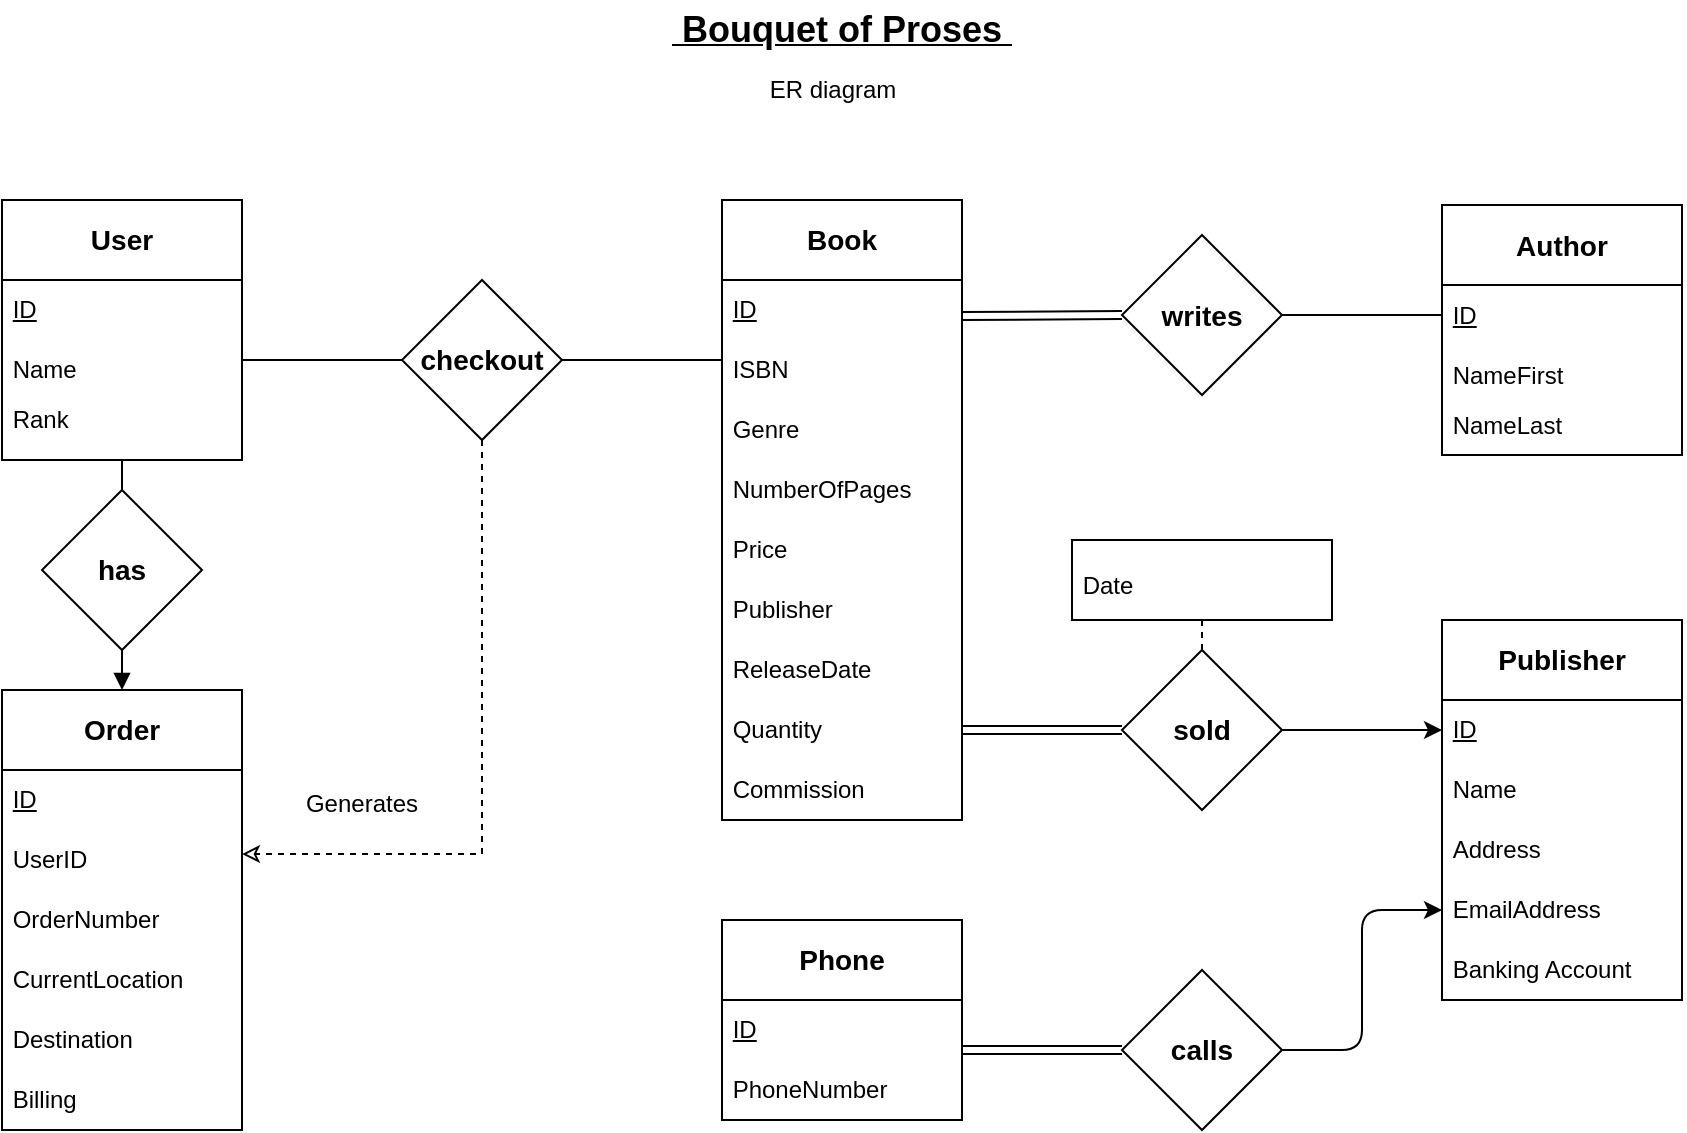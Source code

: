 <mxfile version="15.5.8" type="device"><diagram id="y00l355Wg6aueKRhfx0h" name="Page-1"><mxGraphModel dx="812" dy="593" grid="1" gridSize="10" guides="1" tooltips="1" connect="1" arrows="1" fold="1" page="1" pageScale="1" pageWidth="850" pageHeight="1100" math="0" shadow="0"><root><mxCell id="0"/><mxCell id="1" parent="0"/><mxCell id="-eGDzOuUCqbjrK850jfR-1" value="" style="rounded=0;whiteSpace=wrap;html=1;" parent="1" vertex="1"><mxGeometry x="360" y="120" width="120" height="310" as="geometry"/></mxCell><mxCell id="-eGDzOuUCqbjrK850jfR-2" value="&amp;nbsp;&lt;u&gt;ID&lt;/u&gt;" style="text;html=1;strokeColor=none;fillColor=none;align=left;verticalAlign=middle;whiteSpace=wrap;rounded=0;" parent="1" vertex="1"><mxGeometry x="360" y="160" width="120" height="30" as="geometry"/></mxCell><mxCell id="-eGDzOuUCqbjrK850jfR-3" value="&lt;b&gt;&lt;font style=&quot;font-size: 14px&quot;&gt;Book&lt;/font&gt;&lt;/b&gt;" style="text;html=1;strokeColor=none;fillColor=none;align=center;verticalAlign=middle;whiteSpace=wrap;rounded=0;" parent="1" vertex="1"><mxGeometry x="390" y="120" width="60" height="40" as="geometry"/></mxCell><mxCell id="-eGDzOuUCqbjrK850jfR-4" value="&amp;nbsp;ISBN" style="text;html=1;strokeColor=none;fillColor=none;align=left;verticalAlign=middle;whiteSpace=wrap;rounded=0;" parent="1" vertex="1"><mxGeometry x="360" y="190" width="120" height="30" as="geometry"/></mxCell><mxCell id="-eGDzOuUCqbjrK850jfR-5" value="&amp;nbsp;Price" style="text;html=1;strokeColor=none;fillColor=none;align=left;verticalAlign=middle;whiteSpace=wrap;rounded=0;" parent="1" vertex="1"><mxGeometry x="360" y="280" width="120" height="30" as="geometry"/></mxCell><mxCell id="-eGDzOuUCqbjrK850jfR-6" value="&amp;nbsp;Publisher" style="text;html=1;strokeColor=none;fillColor=none;align=left;verticalAlign=middle;whiteSpace=wrap;rounded=0;" parent="1" vertex="1"><mxGeometry x="360" y="310" width="120" height="30" as="geometry"/></mxCell><mxCell id="-eGDzOuUCqbjrK850jfR-7" value="&amp;nbsp;NumberOfPages" style="text;html=1;strokeColor=none;fillColor=none;align=left;verticalAlign=middle;whiteSpace=wrap;rounded=0;" parent="1" vertex="1"><mxGeometry x="360" y="250" width="120" height="30" as="geometry"/></mxCell><mxCell id="-eGDzOuUCqbjrK850jfR-8" value="&amp;nbsp;Genre" style="text;html=1;strokeColor=none;fillColor=none;align=left;verticalAlign=middle;whiteSpace=wrap;rounded=0;" parent="1" vertex="1"><mxGeometry x="360" y="220" width="120" height="30" as="geometry"/></mxCell><mxCell id="-eGDzOuUCqbjrK850jfR-9" value="&amp;nbsp;ReleaseDate" style="text;html=1;strokeColor=none;fillColor=none;align=left;verticalAlign=middle;whiteSpace=wrap;rounded=0;" parent="1" vertex="1"><mxGeometry x="360" y="340" width="120" height="30" as="geometry"/></mxCell><mxCell id="-eGDzOuUCqbjrK850jfR-10" value="&amp;nbsp;Quantity" style="text;html=1;strokeColor=none;fillColor=none;align=left;verticalAlign=middle;whiteSpace=wrap;rounded=0;" parent="1" vertex="1"><mxGeometry x="360" y="370" width="120" height="30" as="geometry"/></mxCell><mxCell id="-eGDzOuUCqbjrK850jfR-11" value="&amp;nbsp;Commission" style="text;html=1;strokeColor=none;fillColor=none;align=left;verticalAlign=middle;whiteSpace=wrap;rounded=0;" parent="1" vertex="1"><mxGeometry x="360" y="400" width="120" height="30" as="geometry"/></mxCell><mxCell id="-eGDzOuUCqbjrK850jfR-13" value="" style="endArrow=none;html=1;rounded=0;fontSize=14;exitX=0;exitY=0;exitDx=0;exitDy=0;entryX=1;entryY=0;entryDx=0;entryDy=0;" parent="1" source="-eGDzOuUCqbjrK850jfR-2" target="-eGDzOuUCqbjrK850jfR-2" edge="1"><mxGeometry width="50" height="50" relative="1" as="geometry"><mxPoint x="540" y="360" as="sourcePoint"/><mxPoint x="590" y="310" as="targetPoint"/></mxGeometry></mxCell><mxCell id="-eGDzOuUCqbjrK850jfR-14" value="" style="rounded=0;whiteSpace=wrap;html=1;" parent="1" vertex="1"><mxGeometry x="720" y="122.5" width="120" height="125" as="geometry"/></mxCell><mxCell id="-eGDzOuUCqbjrK850jfR-15" value="&amp;nbsp;&lt;u&gt;ID&lt;/u&gt;" style="text;html=1;strokeColor=none;fillColor=none;align=left;verticalAlign=middle;whiteSpace=wrap;rounded=0;" parent="1" vertex="1"><mxGeometry x="720" y="162.5" width="120" height="30" as="geometry"/></mxCell><mxCell id="-eGDzOuUCqbjrK850jfR-16" value="&lt;span style=&quot;font-size: 14px&quot;&gt;&lt;b&gt;Author&lt;/b&gt;&lt;/span&gt;" style="text;html=1;strokeColor=none;fillColor=none;align=center;verticalAlign=middle;whiteSpace=wrap;rounded=0;" parent="1" vertex="1"><mxGeometry x="750" y="122.5" width="60" height="40" as="geometry"/></mxCell><mxCell id="-eGDzOuUCqbjrK850jfR-19" value="&amp;nbsp;NameFirst" style="text;html=1;strokeColor=none;fillColor=none;align=left;verticalAlign=middle;whiteSpace=wrap;rounded=0;" parent="1" vertex="1"><mxGeometry x="720" y="192.5" width="120" height="30" as="geometry"/></mxCell><mxCell id="-eGDzOuUCqbjrK850jfR-25" value="" style="endArrow=none;html=1;rounded=0;fontSize=14;exitX=0;exitY=0;exitDx=0;exitDy=0;entryX=1;entryY=0;entryDx=0;entryDy=0;" parent="1" source="-eGDzOuUCqbjrK850jfR-15" target="-eGDzOuUCqbjrK850jfR-15" edge="1"><mxGeometry width="50" height="50" relative="1" as="geometry"><mxPoint x="900" y="362.5" as="sourcePoint"/><mxPoint x="950" y="312.5" as="targetPoint"/></mxGeometry></mxCell><mxCell id="-eGDzOuUCqbjrK850jfR-26" value="&lt;b&gt;writes&lt;/b&gt;" style="rhombus;whiteSpace=wrap;html=1;fontSize=14;align=center;" parent="1" vertex="1"><mxGeometry x="560" y="137.5" width="80" height="80" as="geometry"/></mxCell><mxCell id="-eGDzOuUCqbjrK850jfR-28" value="" style="endArrow=none;html=1;rounded=0;fontSize=14;exitX=0;exitY=0.5;exitDx=0;exitDy=0;startArrow=none;startFill=0;shape=link;" parent="1" source="-eGDzOuUCqbjrK850jfR-26" edge="1"><mxGeometry width="50" height="50" relative="1" as="geometry"><mxPoint x="610" y="360" as="sourcePoint"/><mxPoint x="480" y="178" as="targetPoint"/></mxGeometry></mxCell><mxCell id="-eGDzOuUCqbjrK850jfR-29" value="" style="rounded=0;whiteSpace=wrap;html=1;" parent="1" vertex="1"><mxGeometry x="720" y="330" width="120" height="190" as="geometry"/></mxCell><mxCell id="-eGDzOuUCqbjrK850jfR-30" value="&amp;nbsp;&lt;u&gt;ID&lt;/u&gt;" style="text;html=1;strokeColor=none;fillColor=none;align=left;verticalAlign=middle;whiteSpace=wrap;rounded=0;" parent="1" vertex="1"><mxGeometry x="720" y="370" width="120" height="30" as="geometry"/></mxCell><mxCell id="-eGDzOuUCqbjrK850jfR-31" value="&lt;span style=&quot;font-size: 14px&quot;&gt;&lt;b&gt;Publisher&lt;/b&gt;&lt;/span&gt;" style="text;html=1;strokeColor=none;fillColor=none;align=center;verticalAlign=middle;whiteSpace=wrap;rounded=0;" parent="1" vertex="1"><mxGeometry x="750" y="330" width="60" height="40" as="geometry"/></mxCell><mxCell id="-eGDzOuUCqbjrK850jfR-32" value="&amp;nbsp;Name" style="text;html=1;strokeColor=none;fillColor=none;align=left;verticalAlign=middle;whiteSpace=wrap;rounded=0;" parent="1" vertex="1"><mxGeometry x="720" y="400" width="120" height="30" as="geometry"/></mxCell><mxCell id="-eGDzOuUCqbjrK850jfR-33" value="&amp;nbsp;" style="text;html=1;strokeColor=none;fillColor=none;align=left;verticalAlign=middle;whiteSpace=wrap;rounded=0;" parent="1" vertex="1"><mxGeometry x="720" y="490" width="120" height="30" as="geometry"/></mxCell><mxCell id="-eGDzOuUCqbjrK850jfR-34" value="&amp;nbsp;Banking Account" style="text;html=1;strokeColor=none;fillColor=none;align=left;verticalAlign=middle;whiteSpace=wrap;rounded=0;" parent="1" vertex="1"><mxGeometry x="720" y="490" width="120" height="30" as="geometry"/></mxCell><mxCell id="-eGDzOuUCqbjrK850jfR-35" value="&amp;nbsp;EmailAddress" style="text;html=1;strokeColor=none;fillColor=none;align=left;verticalAlign=middle;whiteSpace=wrap;rounded=0;" parent="1" vertex="1"><mxGeometry x="720" y="460" width="120" height="30" as="geometry"/></mxCell><mxCell id="-eGDzOuUCqbjrK850jfR-36" value="&amp;nbsp;Address" style="text;html=1;strokeColor=none;fillColor=none;align=left;verticalAlign=middle;whiteSpace=wrap;rounded=0;" parent="1" vertex="1"><mxGeometry x="720" y="430" width="120" height="30" as="geometry"/></mxCell><mxCell id="-eGDzOuUCqbjrK850jfR-40" value="" style="endArrow=none;html=1;rounded=0;fontSize=14;exitX=0;exitY=0;exitDx=0;exitDy=0;entryX=1;entryY=0;entryDx=0;entryDy=0;" parent="1" source="-eGDzOuUCqbjrK850jfR-30" target="-eGDzOuUCqbjrK850jfR-30" edge="1"><mxGeometry width="50" height="50" relative="1" as="geometry"><mxPoint x="900" y="570" as="sourcePoint"/><mxPoint x="950" y="520" as="targetPoint"/></mxGeometry></mxCell><mxCell id="-eGDzOuUCqbjrK850jfR-42" value="&lt;b&gt;sold&lt;/b&gt;" style="rhombus;whiteSpace=wrap;html=1;fontSize=14;align=center;" parent="1" vertex="1"><mxGeometry x="560" y="345" width="80" height="80" as="geometry"/></mxCell><mxCell id="-eGDzOuUCqbjrK850jfR-43" value="" style="endArrow=classic;html=1;rounded=0;fontSize=14;exitX=1;exitY=0.5;exitDx=0;exitDy=0;entryX=0;entryY=0.5;entryDx=0;entryDy=0;endFill=1;" parent="1" source="-eGDzOuUCqbjrK850jfR-42" target="-eGDzOuUCqbjrK850jfR-30" edge="1"><mxGeometry width="50" height="50" relative="1" as="geometry"><mxPoint x="620" y="390" as="sourcePoint"/><mxPoint x="670" y="340" as="targetPoint"/></mxGeometry></mxCell><mxCell id="-eGDzOuUCqbjrK850jfR-44" value="" style="endArrow=none;html=1;rounded=0;fontSize=14;exitX=0;exitY=0.5;exitDx=0;exitDy=0;entryX=1;entryY=0.5;entryDx=0;entryDy=0;shape=link;" parent="1" source="-eGDzOuUCqbjrK850jfR-42" target="-eGDzOuUCqbjrK850jfR-10" edge="1"><mxGeometry width="50" height="50" relative="1" as="geometry"><mxPoint x="620" y="390" as="sourcePoint"/><mxPoint x="670" y="340" as="targetPoint"/></mxGeometry></mxCell><mxCell id="-eGDzOuUCqbjrK850jfR-45" value="" style="rounded=0;whiteSpace=wrap;html=1;fontSize=14;align=center;" parent="1" vertex="1"><mxGeometry x="535" y="290" width="130" height="40" as="geometry"/></mxCell><mxCell id="-eGDzOuUCqbjrK850jfR-46" value="&amp;nbsp;Date" style="text;html=1;strokeColor=none;fillColor=none;align=left;verticalAlign=middle;whiteSpace=wrap;rounded=0;" parent="1" vertex="1"><mxGeometry x="535" y="300" width="120" height="25" as="geometry"/></mxCell><mxCell id="-eGDzOuUCqbjrK850jfR-47" value="" style="endArrow=none;html=1;rounded=0;fontSize=14;exitX=0.5;exitY=0;exitDx=0;exitDy=0;entryX=0.5;entryY=1;entryDx=0;entryDy=0;dashed=1;" parent="1" source="-eGDzOuUCqbjrK850jfR-42" target="-eGDzOuUCqbjrK850jfR-45" edge="1"><mxGeometry width="50" height="50" relative="1" as="geometry"><mxPoint x="620" y="390" as="sourcePoint"/><mxPoint x="670" y="340" as="targetPoint"/></mxGeometry></mxCell><mxCell id="-eGDzOuUCqbjrK850jfR-50" value="" style="endArrow=none;html=1;rounded=0;fontSize=14;exitX=1;exitY=0.5;exitDx=0;exitDy=0;entryX=0;entryY=0.5;entryDx=0;entryDy=0;" parent="1" source="-eGDzOuUCqbjrK850jfR-26" target="-eGDzOuUCqbjrK850jfR-15" edge="1"><mxGeometry width="50" height="50" relative="1" as="geometry"><mxPoint x="620" y="290" as="sourcePoint"/><mxPoint x="670" y="240" as="targetPoint"/></mxGeometry></mxCell><mxCell id="-eGDzOuUCqbjrK850jfR-52" value="&lt;b&gt;&lt;font style=&quot;font-size: 18px&quot;&gt;&lt;u&gt;&amp;nbsp;Bouquet of Proses&amp;nbsp;&lt;/u&gt;&lt;/font&gt;&lt;/b&gt;" style="text;html=1;strokeColor=none;fillColor=none;align=center;verticalAlign=middle;whiteSpace=wrap;rounded=0;fontSize=14;" parent="1" vertex="1"><mxGeometry x="325" y="20" width="190" height="30" as="geometry"/></mxCell><mxCell id="-eGDzOuUCqbjrK850jfR-53" value="" style="rounded=0;whiteSpace=wrap;html=1;" parent="1" vertex="1"><mxGeometry y="120" width="120" height="130" as="geometry"/></mxCell><mxCell id="-eGDzOuUCqbjrK850jfR-54" value="&amp;nbsp;&lt;u&gt;ID&lt;/u&gt;" style="text;html=1;strokeColor=none;fillColor=none;align=left;verticalAlign=middle;whiteSpace=wrap;rounded=0;" parent="1" vertex="1"><mxGeometry y="160" width="120" height="30" as="geometry"/></mxCell><mxCell id="-eGDzOuUCqbjrK850jfR-55" value="&lt;span style=&quot;font-size: 14px&quot;&gt;&lt;b&gt;User&lt;/b&gt;&lt;/span&gt;" style="text;html=1;strokeColor=none;fillColor=none;align=center;verticalAlign=middle;whiteSpace=wrap;rounded=0;" parent="1" vertex="1"><mxGeometry x="30" y="120" width="60" height="40" as="geometry"/></mxCell><mxCell id="-eGDzOuUCqbjrK850jfR-56" value="&amp;nbsp;Name" style="text;html=1;strokeColor=none;fillColor=none;align=left;verticalAlign=middle;whiteSpace=wrap;rounded=0;" parent="1" vertex="1"><mxGeometry y="190" width="110" height="30" as="geometry"/></mxCell><mxCell id="-eGDzOuUCqbjrK850jfR-64" value="" style="endArrow=none;html=1;rounded=0;fontSize=14;exitX=0;exitY=0;exitDx=0;exitDy=0;entryX=1;entryY=0;entryDx=0;entryDy=0;" parent="1" source="-eGDzOuUCqbjrK850jfR-54" target="-eGDzOuUCqbjrK850jfR-54" edge="1"><mxGeometry width="50" height="50" relative="1" as="geometry"><mxPoint x="180" y="360" as="sourcePoint"/><mxPoint x="230" y="310" as="targetPoint"/></mxGeometry></mxCell><mxCell id="-eGDzOuUCqbjrK850jfR-65" value="&amp;nbsp;Rank" style="text;html=1;strokeColor=none;fillColor=none;align=left;verticalAlign=middle;whiteSpace=wrap;rounded=0;" parent="1" vertex="1"><mxGeometry y="220" width="120" height="20" as="geometry"/></mxCell><mxCell id="-eGDzOuUCqbjrK850jfR-72" value="" style="rounded=0;whiteSpace=wrap;html=1;" parent="1" vertex="1"><mxGeometry y="365" width="120" height="220" as="geometry"/></mxCell><mxCell id="-eGDzOuUCqbjrK850jfR-73" value="&amp;nbsp;&lt;u&gt;ID&lt;/u&gt;" style="text;html=1;strokeColor=none;fillColor=none;align=left;verticalAlign=middle;whiteSpace=wrap;rounded=0;" parent="1" vertex="1"><mxGeometry y="405" width="120" height="30" as="geometry"/></mxCell><mxCell id="-eGDzOuUCqbjrK850jfR-74" value="&lt;span style=&quot;font-size: 14px&quot;&gt;&lt;b&gt;Order&lt;/b&gt;&lt;/span&gt;" style="text;html=1;strokeColor=none;fillColor=none;align=center;verticalAlign=middle;whiteSpace=wrap;rounded=0;" parent="1" vertex="1"><mxGeometry x="30" y="367.5" width="60" height="35" as="geometry"/></mxCell><mxCell id="-eGDzOuUCqbjrK850jfR-75" value="&amp;nbsp;OrderNumber" style="text;html=1;strokeColor=none;fillColor=none;align=left;verticalAlign=middle;whiteSpace=wrap;rounded=0;" parent="1" vertex="1"><mxGeometry y="465" width="120" height="30" as="geometry"/></mxCell><mxCell id="-eGDzOuUCqbjrK850jfR-76" value="&amp;nbsp;Billing" style="text;html=1;strokeColor=none;fillColor=none;align=left;verticalAlign=middle;whiteSpace=wrap;rounded=0;" parent="1" vertex="1"><mxGeometry y="555" width="120" height="30" as="geometry"/></mxCell><mxCell id="-eGDzOuUCqbjrK850jfR-78" value="&amp;nbsp;Destination" style="text;html=1;strokeColor=none;fillColor=none;align=left;verticalAlign=middle;whiteSpace=wrap;rounded=0;" parent="1" vertex="1"><mxGeometry y="525" width="120" height="30" as="geometry"/></mxCell><mxCell id="-eGDzOuUCqbjrK850jfR-79" value="&amp;nbsp;CurrentLocation" style="text;html=1;strokeColor=none;fillColor=none;align=left;verticalAlign=middle;whiteSpace=wrap;rounded=0;" parent="1" vertex="1"><mxGeometry y="495" width="120" height="30" as="geometry"/></mxCell><mxCell id="-eGDzOuUCqbjrK850jfR-83" value="" style="endArrow=none;html=1;rounded=0;fontSize=14;exitX=0;exitY=0;exitDx=0;exitDy=0;entryX=1;entryY=0;entryDx=0;entryDy=0;" parent="1" source="-eGDzOuUCqbjrK850jfR-73" target="-eGDzOuUCqbjrK850jfR-73" edge="1"><mxGeometry width="50" height="50" relative="1" as="geometry"><mxPoint x="180" y="605" as="sourcePoint"/><mxPoint x="230" y="555" as="targetPoint"/></mxGeometry></mxCell><mxCell id="-eGDzOuUCqbjrK850jfR-84" value="&amp;nbsp;UserID" style="text;html=1;strokeColor=none;fillColor=none;align=left;verticalAlign=middle;whiteSpace=wrap;rounded=0;" parent="1" vertex="1"><mxGeometry y="435" width="100" height="30" as="geometry"/></mxCell><mxCell id="-eGDzOuUCqbjrK850jfR-86" value="&lt;b&gt;checkout&lt;/b&gt;" style="rhombus;whiteSpace=wrap;html=1;fontSize=14;align=center;" parent="1" vertex="1"><mxGeometry x="200" y="160" width="80" height="80" as="geometry"/></mxCell><mxCell id="-eGDzOuUCqbjrK850jfR-88" value="" style="endArrow=none;html=1;rounded=0;fontSize=18;entryX=0;entryY=0.5;entryDx=0;entryDy=0;" parent="1" target="-eGDzOuUCqbjrK850jfR-86" edge="1"><mxGeometry width="50" height="50" relative="1" as="geometry"><mxPoint x="120" y="200" as="sourcePoint"/><mxPoint x="440" y="320" as="targetPoint"/></mxGeometry></mxCell><mxCell id="-eGDzOuUCqbjrK850jfR-90" value="" style="endArrow=none;html=1;rounded=0;fontSize=18;entryX=1;entryY=0.5;entryDx=0;entryDy=0;" parent="1" target="-eGDzOuUCqbjrK850jfR-86" edge="1"><mxGeometry width="50" height="50" relative="1" as="geometry"><mxPoint x="360" y="200" as="sourcePoint"/><mxPoint x="440" y="320" as="targetPoint"/></mxGeometry></mxCell><mxCell id="-eGDzOuUCqbjrK850jfR-91" value="" style="endArrow=classic;html=1;rounded=0;fontSize=18;exitX=0.5;exitY=1;exitDx=0;exitDy=0;entryX=1;entryY=0.373;entryDx=0;entryDy=0;entryPerimeter=0;startArrow=none;startFill=0;endFill=0;dashed=1;" parent="1" source="-eGDzOuUCqbjrK850jfR-86" target="-eGDzOuUCqbjrK850jfR-72" edge="1"><mxGeometry width="50" height="50" relative="1" as="geometry"><mxPoint x="390" y="370" as="sourcePoint"/><mxPoint x="240" y="440" as="targetPoint"/><Array as="points"><mxPoint x="240" y="447"/></Array></mxGeometry></mxCell><mxCell id="-eGDzOuUCqbjrK850jfR-94" value="&lt;font style=&quot;font-size: 12px&quot;&gt;Generates&lt;/font&gt;" style="text;html=1;strokeColor=none;fillColor=none;align=center;verticalAlign=middle;whiteSpace=wrap;rounded=0;fontSize=18;" parent="1" vertex="1"><mxGeometry x="150" y="405" width="60" height="30" as="geometry"/></mxCell><mxCell id="-eGDzOuUCqbjrK850jfR-95" value="&lt;b&gt;has&lt;/b&gt;" style="rhombus;whiteSpace=wrap;html=1;fontSize=14;align=center;" parent="1" vertex="1"><mxGeometry x="20" y="265" width="80" height="80" as="geometry"/></mxCell><mxCell id="-eGDzOuUCqbjrK850jfR-96" value="" style="endArrow=none;html=1;rounded=0;fontSize=12;exitX=0.5;exitY=0;exitDx=0;exitDy=0;entryX=0.5;entryY=1;entryDx=0;entryDy=0;" parent="1" source="-eGDzOuUCqbjrK850jfR-95" target="-eGDzOuUCqbjrK850jfR-53" edge="1"><mxGeometry width="50" height="50" relative="1" as="geometry"><mxPoint x="390" y="360" as="sourcePoint"/><mxPoint x="440" y="310" as="targetPoint"/></mxGeometry></mxCell><mxCell id="-eGDzOuUCqbjrK850jfR-97" value="" style="endArrow=none;html=1;rounded=0;fontSize=12;entryX=0.5;entryY=1;entryDx=0;entryDy=0;exitX=0.5;exitY=0;exitDx=0;exitDy=0;startArrow=block;startFill=1;" parent="1" source="-eGDzOuUCqbjrK850jfR-72" target="-eGDzOuUCqbjrK850jfR-95" edge="1"><mxGeometry width="50" height="50" relative="1" as="geometry"><mxPoint x="120" y="345" as="sourcePoint"/><mxPoint x="440" y="310" as="targetPoint"/></mxGeometry></mxCell><mxCell id="-eGDzOuUCqbjrK850jfR-100" value="" style="rounded=0;whiteSpace=wrap;html=1;" parent="1" vertex="1"><mxGeometry x="360" y="480" width="120" height="100" as="geometry"/></mxCell><mxCell id="-eGDzOuUCqbjrK850jfR-101" value="&amp;nbsp;&lt;u&gt;ID&lt;/u&gt;" style="text;html=1;strokeColor=none;fillColor=none;align=left;verticalAlign=middle;whiteSpace=wrap;rounded=0;" parent="1" vertex="1"><mxGeometry x="360" y="520" width="110" height="30" as="geometry"/></mxCell><mxCell id="-eGDzOuUCqbjrK850jfR-102" value="&lt;span style=&quot;font-size: 14px&quot;&gt;&lt;b&gt;Phone&lt;/b&gt;&lt;/span&gt;" style="text;html=1;strokeColor=none;fillColor=none;align=center;verticalAlign=middle;whiteSpace=wrap;rounded=0;" parent="1" vertex="1"><mxGeometry x="390" y="480" width="60" height="40" as="geometry"/></mxCell><mxCell id="-eGDzOuUCqbjrK850jfR-103" value="&amp;nbsp;PhoneNumber" style="text;html=1;strokeColor=none;fillColor=none;align=left;verticalAlign=middle;whiteSpace=wrap;rounded=0;" parent="1" vertex="1"><mxGeometry x="360" y="550" width="100" height="30" as="geometry"/></mxCell><mxCell id="-eGDzOuUCqbjrK850jfR-105" value="&lt;b&gt;calls&lt;/b&gt;" style="rhombus;whiteSpace=wrap;html=1;fontSize=14;align=center;" parent="1" vertex="1"><mxGeometry x="560" y="505" width="80" height="80" as="geometry"/></mxCell><mxCell id="-eGDzOuUCqbjrK850jfR-106" value="" style="endArrow=classic;html=1;rounded=1;fontSize=12;exitX=1;exitY=0.5;exitDx=0;exitDy=0;entryX=0;entryY=0.5;entryDx=0;entryDy=0;endFill=1;" parent="1" source="-eGDzOuUCqbjrK850jfR-105" target="-eGDzOuUCqbjrK850jfR-35" edge="1"><mxGeometry width="50" height="50" relative="1" as="geometry"><mxPoint x="690" y="570" as="sourcePoint"/><mxPoint x="740" y="520" as="targetPoint"/><Array as="points"><mxPoint x="680" y="545"/><mxPoint x="680" y="475"/></Array></mxGeometry></mxCell><mxCell id="-eGDzOuUCqbjrK850jfR-108" value="" style="endArrow=none;html=1;rounded=1;fontSize=12;exitX=0;exitY=0.5;exitDx=0;exitDy=0;entryX=1;entryY=0.65;entryDx=0;entryDy=0;entryPerimeter=0;shape=link;" parent="1" source="-eGDzOuUCqbjrK850jfR-105" target="-eGDzOuUCqbjrK850jfR-100" edge="1"><mxGeometry width="50" height="50" relative="1" as="geometry"><mxPoint x="690" y="570" as="sourcePoint"/><mxPoint x="500" y="550" as="targetPoint"/></mxGeometry></mxCell><mxCell id="-eGDzOuUCqbjrK850jfR-109" value="" style="endArrow=none;html=1;rounded=1;fontSize=12;" parent="1" edge="1"><mxGeometry width="50" height="50" relative="1" as="geometry"><mxPoint x="360" y="520" as="sourcePoint"/><mxPoint x="480" y="520" as="targetPoint"/></mxGeometry></mxCell><mxCell id="-eGDzOuUCqbjrK850jfR-110" value="&amp;nbsp;NameLast" style="text;html=1;strokeColor=none;fillColor=none;align=left;verticalAlign=middle;whiteSpace=wrap;rounded=0;" parent="1" vertex="1"><mxGeometry x="720" y="217.5" width="120" height="30" as="geometry"/></mxCell><mxCell id="IhytuG_kWtyUUSVINrBe-1" value="ER diagram" style="text;html=1;strokeColor=none;fillColor=none;align=center;verticalAlign=middle;whiteSpace=wrap;rounded=0;" vertex="1" parent="1"><mxGeometry x="377.5" y="50" width="75" height="30" as="geometry"/></mxCell></root></mxGraphModel></diagram></mxfile>